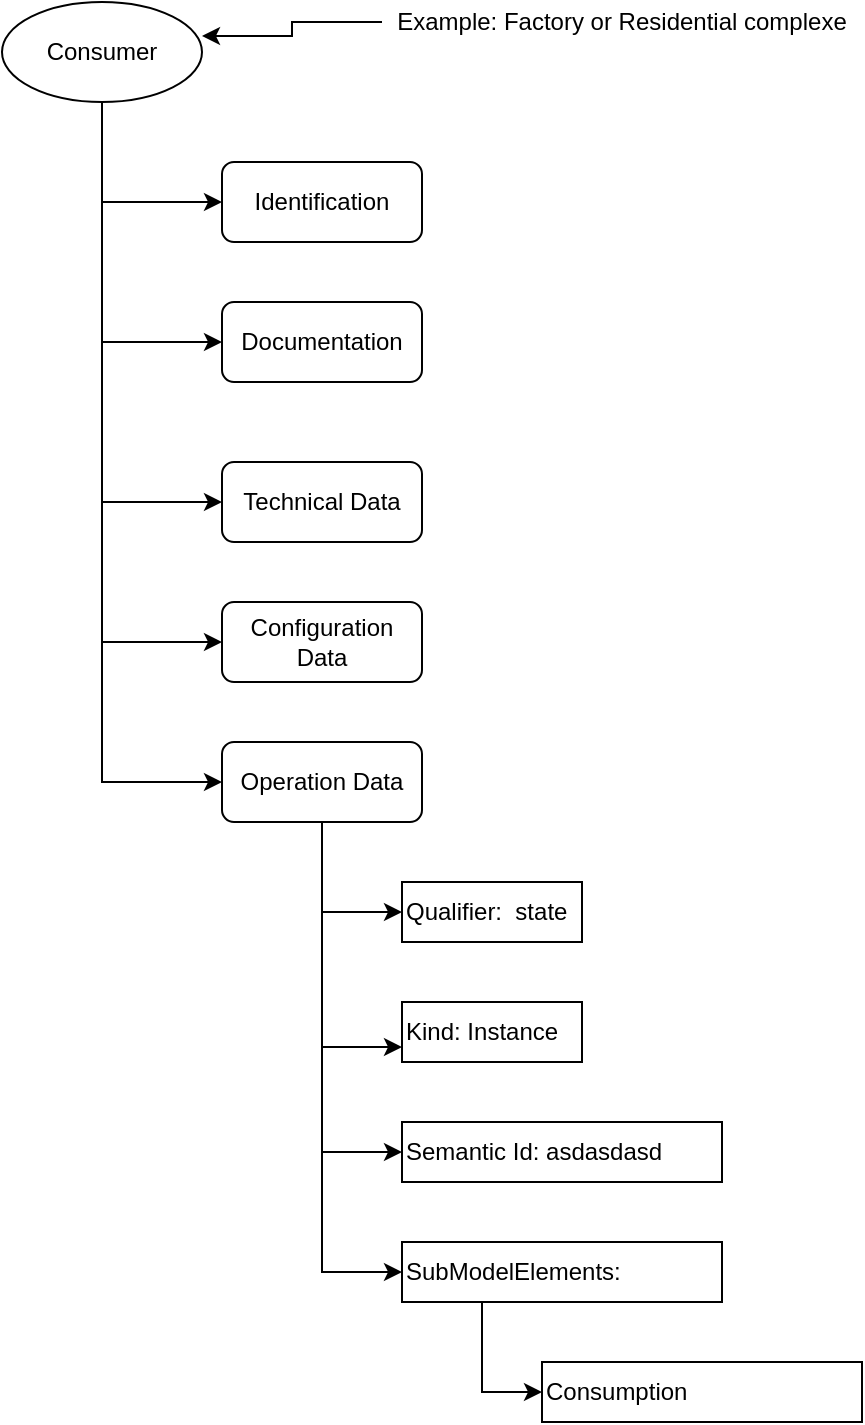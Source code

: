 <mxfile version="13.6.2" type="device"><diagram id="zv80WoO__7kiTTWxMIjm" name="Page-1"><mxGraphModel dx="1422" dy="822" grid="1" gridSize="10" guides="1" tooltips="1" connect="1" arrows="1" fold="1" page="1" pageScale="1" pageWidth="850" pageHeight="1100" math="0" shadow="0"><root><mxCell id="0"/><mxCell id="1" parent="0"/><mxCell id="67pwPuv0dFC2S8IbsT_--9" style="edgeStyle=orthogonalEdgeStyle;rounded=0;orthogonalLoop=1;jettySize=auto;html=1;exitX=0.5;exitY=1;exitDx=0;exitDy=0;entryX=0;entryY=0.5;entryDx=0;entryDy=0;" edge="1" parent="1" source="67pwPuv0dFC2S8IbsT_--1" target="67pwPuv0dFC2S8IbsT_--2"><mxGeometry relative="1" as="geometry"/></mxCell><mxCell id="67pwPuv0dFC2S8IbsT_--10" style="edgeStyle=orthogonalEdgeStyle;rounded=0;orthogonalLoop=1;jettySize=auto;html=1;exitX=0.5;exitY=1;exitDx=0;exitDy=0;entryX=0;entryY=0.5;entryDx=0;entryDy=0;" edge="1" parent="1" source="67pwPuv0dFC2S8IbsT_--1" target="67pwPuv0dFC2S8IbsT_--3"><mxGeometry relative="1" as="geometry"/></mxCell><mxCell id="67pwPuv0dFC2S8IbsT_--11" style="edgeStyle=orthogonalEdgeStyle;rounded=0;orthogonalLoop=1;jettySize=auto;html=1;exitX=0.5;exitY=1;exitDx=0;exitDy=0;entryX=0;entryY=0.5;entryDx=0;entryDy=0;" edge="1" parent="1" source="67pwPuv0dFC2S8IbsT_--1" target="67pwPuv0dFC2S8IbsT_--4"><mxGeometry relative="1" as="geometry"/></mxCell><mxCell id="67pwPuv0dFC2S8IbsT_--12" style="edgeStyle=orthogonalEdgeStyle;rounded=0;orthogonalLoop=1;jettySize=auto;html=1;exitX=0.5;exitY=1;exitDx=0;exitDy=0;entryX=0;entryY=0.5;entryDx=0;entryDy=0;" edge="1" parent="1" source="67pwPuv0dFC2S8IbsT_--1" target="67pwPuv0dFC2S8IbsT_--7"><mxGeometry relative="1" as="geometry"/></mxCell><mxCell id="67pwPuv0dFC2S8IbsT_--13" style="edgeStyle=orthogonalEdgeStyle;rounded=0;orthogonalLoop=1;jettySize=auto;html=1;exitX=0.5;exitY=1;exitDx=0;exitDy=0;entryX=0;entryY=0.5;entryDx=0;entryDy=0;" edge="1" parent="1" source="67pwPuv0dFC2S8IbsT_--1" target="67pwPuv0dFC2S8IbsT_--5"><mxGeometry relative="1" as="geometry"/></mxCell><mxCell id="67pwPuv0dFC2S8IbsT_--1" value="Consumer" style="ellipse;whiteSpace=wrap;html=1;" vertex="1" parent="1"><mxGeometry x="120" y="80" width="100" height="50" as="geometry"/></mxCell><mxCell id="67pwPuv0dFC2S8IbsT_--2" value="Identification" style="rounded=1;whiteSpace=wrap;html=1;" vertex="1" parent="1"><mxGeometry x="230" y="160" width="100" height="40" as="geometry"/></mxCell><mxCell id="67pwPuv0dFC2S8IbsT_--3" value="Documentation" style="rounded=1;whiteSpace=wrap;html=1;" vertex="1" parent="1"><mxGeometry x="230" y="230" width="100" height="40" as="geometry"/></mxCell><mxCell id="67pwPuv0dFC2S8IbsT_--4" value="Technical Data" style="rounded=1;whiteSpace=wrap;html=1;" vertex="1" parent="1"><mxGeometry x="230" y="310" width="100" height="40" as="geometry"/></mxCell><mxCell id="67pwPuv0dFC2S8IbsT_--16" style="edgeStyle=orthogonalEdgeStyle;rounded=0;orthogonalLoop=1;jettySize=auto;html=1;entryX=0;entryY=0.5;entryDx=0;entryDy=0;" edge="1" parent="1" source="67pwPuv0dFC2S8IbsT_--5" target="67pwPuv0dFC2S8IbsT_--15"><mxGeometry relative="1" as="geometry"/></mxCell><mxCell id="67pwPuv0dFC2S8IbsT_--20" style="edgeStyle=orthogonalEdgeStyle;rounded=0;orthogonalLoop=1;jettySize=auto;html=1;exitX=0.5;exitY=1;exitDx=0;exitDy=0;entryX=0;entryY=0.75;entryDx=0;entryDy=0;" edge="1" parent="1" source="67pwPuv0dFC2S8IbsT_--5" target="67pwPuv0dFC2S8IbsT_--17"><mxGeometry relative="1" as="geometry"/></mxCell><mxCell id="67pwPuv0dFC2S8IbsT_--21" style="edgeStyle=orthogonalEdgeStyle;rounded=0;orthogonalLoop=1;jettySize=auto;html=1;exitX=0.5;exitY=1;exitDx=0;exitDy=0;entryX=0;entryY=0.5;entryDx=0;entryDy=0;" edge="1" parent="1" source="67pwPuv0dFC2S8IbsT_--5" target="67pwPuv0dFC2S8IbsT_--18"><mxGeometry relative="1" as="geometry"/></mxCell><mxCell id="67pwPuv0dFC2S8IbsT_--22" style="edgeStyle=orthogonalEdgeStyle;rounded=0;orthogonalLoop=1;jettySize=auto;html=1;exitX=0.5;exitY=1;exitDx=0;exitDy=0;entryX=0;entryY=0.5;entryDx=0;entryDy=0;" edge="1" parent="1" source="67pwPuv0dFC2S8IbsT_--5" target="67pwPuv0dFC2S8IbsT_--19"><mxGeometry relative="1" as="geometry"/></mxCell><mxCell id="67pwPuv0dFC2S8IbsT_--5" value="Operation Data" style="rounded=1;whiteSpace=wrap;html=1;" vertex="1" parent="1"><mxGeometry x="230" y="450" width="100" height="40" as="geometry"/></mxCell><mxCell id="67pwPuv0dFC2S8IbsT_--7" value="Configuration Data" style="rounded=1;whiteSpace=wrap;html=1;" vertex="1" parent="1"><mxGeometry x="230" y="380" width="100" height="40" as="geometry"/></mxCell><mxCell id="67pwPuv0dFC2S8IbsT_--15" value="Qualifier:&amp;nbsp; state" style="rounded=0;whiteSpace=wrap;html=1;align=left;" vertex="1" parent="1"><mxGeometry x="320" y="520" width="90" height="30" as="geometry"/></mxCell><mxCell id="67pwPuv0dFC2S8IbsT_--17" value="Kind: Instance" style="rounded=0;whiteSpace=wrap;html=1;align=left;" vertex="1" parent="1"><mxGeometry x="320" y="580" width="90" height="30" as="geometry"/></mxCell><mxCell id="67pwPuv0dFC2S8IbsT_--18" value="Semantic Id: asdasdasd" style="rounded=0;whiteSpace=wrap;html=1;align=left;" vertex="1" parent="1"><mxGeometry x="320" y="640" width="160" height="30" as="geometry"/></mxCell><mxCell id="67pwPuv0dFC2S8IbsT_--34" style="edgeStyle=orthogonalEdgeStyle;rounded=0;orthogonalLoop=1;jettySize=auto;html=1;exitX=0.25;exitY=1;exitDx=0;exitDy=0;entryX=0;entryY=0.5;entryDx=0;entryDy=0;" edge="1" parent="1" source="67pwPuv0dFC2S8IbsT_--19" target="67pwPuv0dFC2S8IbsT_--33"><mxGeometry relative="1" as="geometry"/></mxCell><mxCell id="67pwPuv0dFC2S8IbsT_--19" value="SubModelElements:" style="rounded=0;whiteSpace=wrap;html=1;align=left;" vertex="1" parent="1"><mxGeometry x="320" y="700" width="160" height="30" as="geometry"/></mxCell><mxCell id="67pwPuv0dFC2S8IbsT_--33" value="Consumption" style="rounded=0;whiteSpace=wrap;html=1;align=left;" vertex="1" parent="1"><mxGeometry x="390" y="760" width="160" height="30" as="geometry"/></mxCell><mxCell id="67pwPuv0dFC2S8IbsT_--38" style="edgeStyle=orthogonalEdgeStyle;rounded=0;orthogonalLoop=1;jettySize=auto;html=1;entryX=1;entryY=0.34;entryDx=0;entryDy=0;entryPerimeter=0;" edge="1" parent="1" source="67pwPuv0dFC2S8IbsT_--37" target="67pwPuv0dFC2S8IbsT_--1"><mxGeometry relative="1" as="geometry"/></mxCell><mxCell id="67pwPuv0dFC2S8IbsT_--37" value="Example: Factory or Residential complexe" style="text;html=1;strokeColor=none;fillColor=none;align=center;verticalAlign=middle;whiteSpace=wrap;rounded=0;" vertex="1" parent="1"><mxGeometry x="310" y="80" width="240" height="20" as="geometry"/></mxCell></root></mxGraphModel></diagram></mxfile>